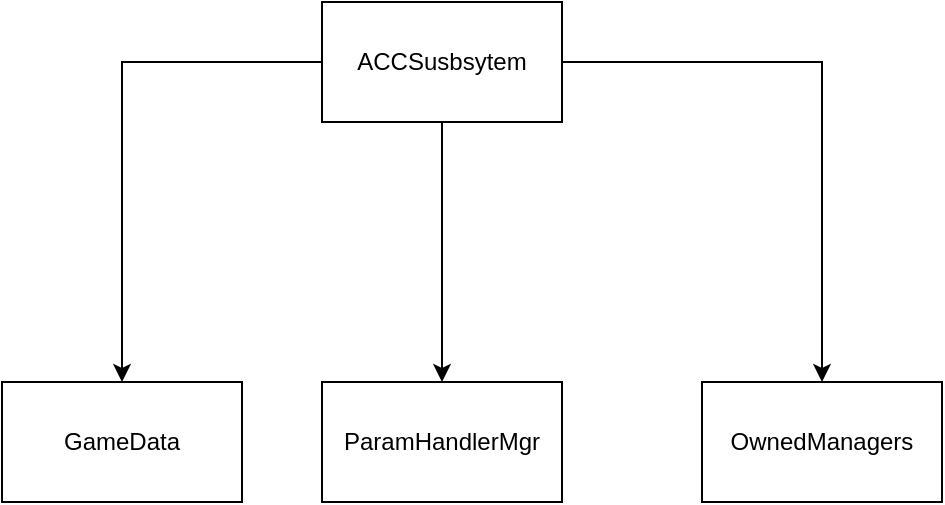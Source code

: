 <mxfile version="21.8.2" type="github">
  <diagram name="Page-1" id="ksd6yEclr_CNuHs9PnJI">
    <mxGraphModel dx="819" dy="451" grid="1" gridSize="10" guides="1" tooltips="1" connect="1" arrows="1" fold="1" page="1" pageScale="1" pageWidth="827" pageHeight="1169" math="0" shadow="0">
      <root>
        <mxCell id="0" />
        <mxCell id="1" parent="0" />
        <mxCell id="jF4vMIIaupyfPtniEKmE-7" style="edgeStyle=orthogonalEdgeStyle;rounded=0;orthogonalLoop=1;jettySize=auto;html=1;entryX=0.5;entryY=0;entryDx=0;entryDy=0;" edge="1" parent="1" source="jF4vMIIaupyfPtniEKmE-2" target="jF4vMIIaupyfPtniEKmE-3">
          <mxGeometry relative="1" as="geometry" />
        </mxCell>
        <mxCell id="jF4vMIIaupyfPtniEKmE-8" style="edgeStyle=orthogonalEdgeStyle;rounded=0;orthogonalLoop=1;jettySize=auto;html=1;" edge="1" parent="1" source="jF4vMIIaupyfPtniEKmE-2" target="jF4vMIIaupyfPtniEKmE-4">
          <mxGeometry relative="1" as="geometry" />
        </mxCell>
        <mxCell id="jF4vMIIaupyfPtniEKmE-9" style="edgeStyle=orthogonalEdgeStyle;rounded=0;orthogonalLoop=1;jettySize=auto;html=1;" edge="1" parent="1" source="jF4vMIIaupyfPtniEKmE-2" target="jF4vMIIaupyfPtniEKmE-5">
          <mxGeometry relative="1" as="geometry" />
        </mxCell>
        <mxCell id="jF4vMIIaupyfPtniEKmE-2" value="ACCSusbsytem" style="rounded=0;whiteSpace=wrap;html=1;" vertex="1" parent="1">
          <mxGeometry x="280" y="200" width="120" height="60" as="geometry" />
        </mxCell>
        <mxCell id="jF4vMIIaupyfPtniEKmE-3" value="GameData" style="rounded=0;whiteSpace=wrap;html=1;" vertex="1" parent="1">
          <mxGeometry x="120" y="390" width="120" height="60" as="geometry" />
        </mxCell>
        <mxCell id="jF4vMIIaupyfPtniEKmE-4" value="ParamHandlerMgr" style="rounded=0;whiteSpace=wrap;html=1;" vertex="1" parent="1">
          <mxGeometry x="280" y="390" width="120" height="60" as="geometry" />
        </mxCell>
        <mxCell id="jF4vMIIaupyfPtniEKmE-5" value="OwnedManagers" style="rounded=0;whiteSpace=wrap;html=1;" vertex="1" parent="1">
          <mxGeometry x="470" y="390" width="120" height="60" as="geometry" />
        </mxCell>
      </root>
    </mxGraphModel>
  </diagram>
</mxfile>
